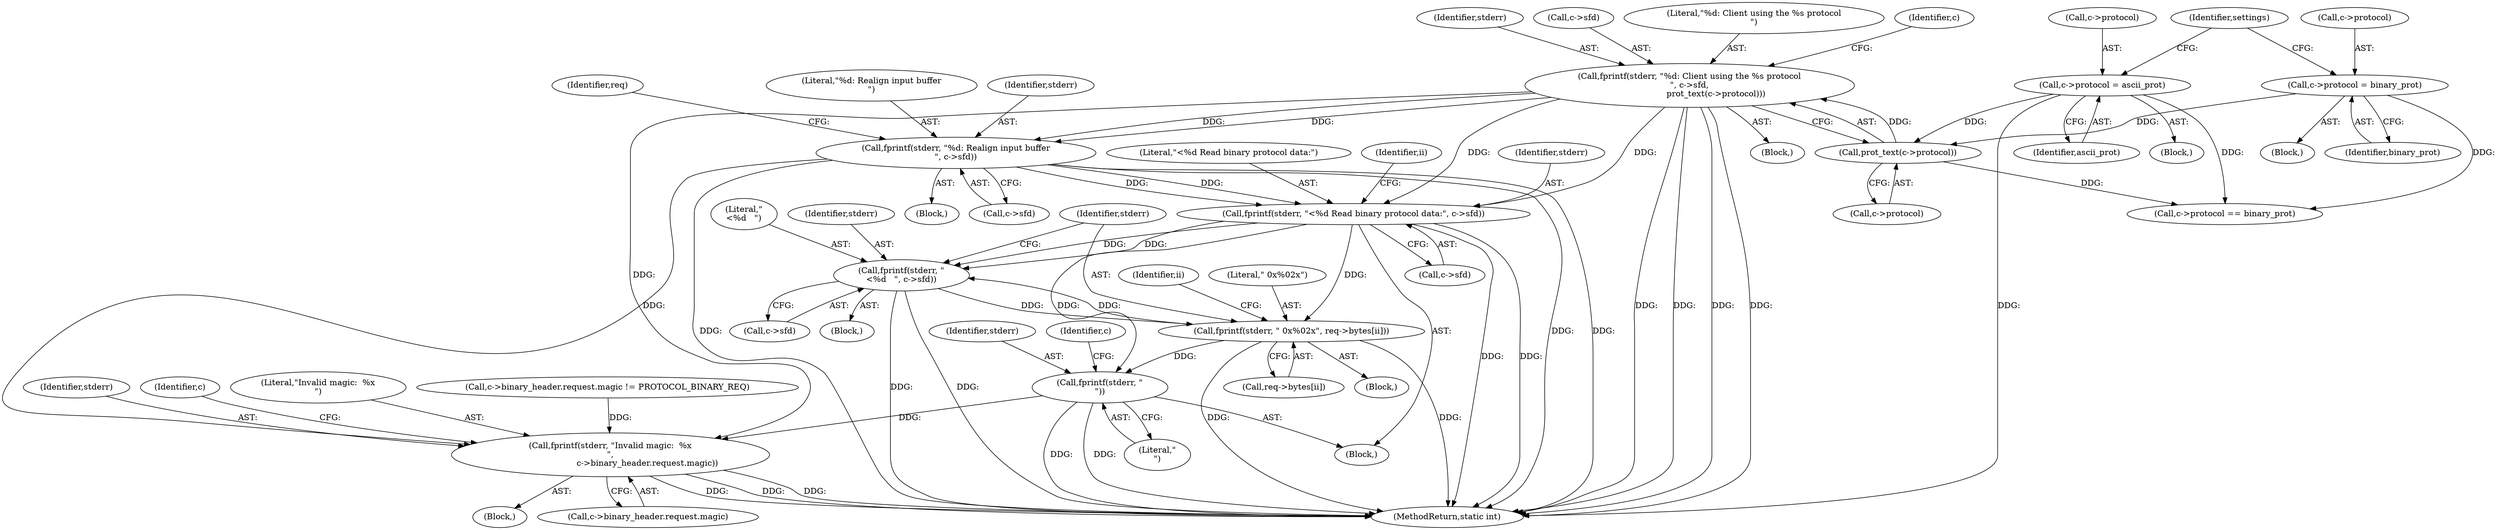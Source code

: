 digraph "0_memcached_75cc83685e103bc8ba380a57468c8f04413033f9@API" {
"1000241" [label="(Call,fprintf(stderr, \"%d: Realign input buffer\n\", c->sfd))"];
"1000175" [label="(Call,fprintf(stderr, \"%d: Client using the %s protocol\n\", c->sfd,\n                    prot_text(c->protocol)))"];
"1000181" [label="(Call,prot_text(c->protocol))"];
"1000163" [label="(Call,c->protocol = ascii_prot)"];
"1000156" [label="(Call,c->protocol = binary_prot)"];
"1000263" [label="(Call,fprintf(stderr, \"<%d Read binary protocol data:\", c->sfd))"];
"1000289" [label="(Call,fprintf(stderr, \"\n<%d   \", c->sfd))"];
"1000295" [label="(Call,fprintf(stderr, \" 0x%02x\", req->bytes[ii]))"];
"1000303" [label="(Call,fprintf(stderr, \"\n\"))"];
"1000370" [label="(Call,fprintf(stderr, \"Invalid magic:  %x\n\",\n                            c->binary_header.request.magic))"];
"1000155" [label="(Block,)"];
"1000174" [label="(Block,)"];
"1000372" [label="(Literal,\"Invalid magic:  %x\n\")"];
"1000186" [label="(Call,c->protocol == binary_prot)"];
"1000292" [label="(Call,c->sfd)"];
"1000296" [label="(Identifier,stderr)"];
"1000176" [label="(Identifier,stderr)"];
"1000264" [label="(Identifier,stderr)"];
"1000167" [label="(Identifier,ascii_prot)"];
"1000178" [label="(Call,c->sfd)"];
"1000298" [label="(Call,req->bytes[ii])"];
"1000291" [label="(Literal,\"\n<%d   \")"];
"1000355" [label="(Call,c->binary_header.request.magic != PROTOCOL_BINARY_REQ)"];
"1000157" [label="(Call,c->protocol)"];
"1000369" [label="(Block,)"];
"1000240" [label="(Block,)"];
"1000373" [label="(Call,c->binary_header.request.magic)"];
"1000164" [label="(Call,c->protocol)"];
"1000175" [label="(Call,fprintf(stderr, \"%d: Client using the %s protocol\n\", c->sfd,\n                    prot_text(c->protocol)))"];
"1000162" [label="(Block,)"];
"1000297" [label="(Literal,\" 0x%02x\")"];
"1000244" [label="(Call,c->sfd)"];
"1000243" [label="(Literal,\"%d: Realign input buffer\n\")"];
"1000305" [label="(Literal,\"\n\")"];
"1000280" [label="(Identifier,ii)"];
"1000242" [label="(Identifier,stderr)"];
"1000160" [label="(Identifier,binary_prot)"];
"1000265" [label="(Literal,\"<%d Read binary protocol data:\")"];
"1000263" [label="(Call,fprintf(stderr, \"<%d Read binary protocol data:\", c->sfd))"];
"1000241" [label="(Call,fprintf(stderr, \"%d: Realign input buffer\n\", c->sfd))"];
"1000163" [label="(Call,c->protocol = ascii_prot)"];
"1000290" [label="(Identifier,stderr)"];
"1000288" [label="(Block,)"];
"1000177" [label="(Literal,\"%d: Client using the %s protocol\n\")"];
"1000308" [label="(Identifier,c)"];
"1000249" [label="(Identifier,req)"];
"1000304" [label="(Identifier,stderr)"];
"1000188" [label="(Identifier,c)"];
"1000182" [label="(Call,c->protocol)"];
"1000261" [label="(Block,)"];
"1000271" [label="(Identifier,ii)"];
"1000289" [label="(Call,fprintf(stderr, \"\n<%d   \", c->sfd))"];
"1000303" [label="(Call,fprintf(stderr, \"\n\"))"];
"1000371" [label="(Identifier,stderr)"];
"1000381" [label="(Identifier,c)"];
"1000181" [label="(Call,prot_text(c->protocol))"];
"1000156" [label="(Call,c->protocol = binary_prot)"];
"1000266" [label="(Call,c->sfd)"];
"1000565" [label="(MethodReturn,static int)"];
"1000171" [label="(Identifier,settings)"];
"1000295" [label="(Call,fprintf(stderr, \" 0x%02x\", req->bytes[ii]))"];
"1000370" [label="(Call,fprintf(stderr, \"Invalid magic:  %x\n\",\n                            c->binary_header.request.magic))"];
"1000281" [label="(Block,)"];
"1000241" -> "1000240"  [label="AST: "];
"1000241" -> "1000244"  [label="CFG: "];
"1000242" -> "1000241"  [label="AST: "];
"1000243" -> "1000241"  [label="AST: "];
"1000244" -> "1000241"  [label="AST: "];
"1000249" -> "1000241"  [label="CFG: "];
"1000241" -> "1000565"  [label="DDG: "];
"1000241" -> "1000565"  [label="DDG: "];
"1000241" -> "1000565"  [label="DDG: "];
"1000175" -> "1000241"  [label="DDG: "];
"1000175" -> "1000241"  [label="DDG: "];
"1000241" -> "1000263"  [label="DDG: "];
"1000241" -> "1000263"  [label="DDG: "];
"1000241" -> "1000370"  [label="DDG: "];
"1000175" -> "1000174"  [label="AST: "];
"1000175" -> "1000181"  [label="CFG: "];
"1000176" -> "1000175"  [label="AST: "];
"1000177" -> "1000175"  [label="AST: "];
"1000178" -> "1000175"  [label="AST: "];
"1000181" -> "1000175"  [label="AST: "];
"1000188" -> "1000175"  [label="CFG: "];
"1000175" -> "1000565"  [label="DDG: "];
"1000175" -> "1000565"  [label="DDG: "];
"1000175" -> "1000565"  [label="DDG: "];
"1000175" -> "1000565"  [label="DDG: "];
"1000181" -> "1000175"  [label="DDG: "];
"1000175" -> "1000263"  [label="DDG: "];
"1000175" -> "1000263"  [label="DDG: "];
"1000175" -> "1000370"  [label="DDG: "];
"1000181" -> "1000182"  [label="CFG: "];
"1000182" -> "1000181"  [label="AST: "];
"1000163" -> "1000181"  [label="DDG: "];
"1000156" -> "1000181"  [label="DDG: "];
"1000181" -> "1000186"  [label="DDG: "];
"1000163" -> "1000162"  [label="AST: "];
"1000163" -> "1000167"  [label="CFG: "];
"1000164" -> "1000163"  [label="AST: "];
"1000167" -> "1000163"  [label="AST: "];
"1000171" -> "1000163"  [label="CFG: "];
"1000163" -> "1000565"  [label="DDG: "];
"1000163" -> "1000186"  [label="DDG: "];
"1000156" -> "1000155"  [label="AST: "];
"1000156" -> "1000160"  [label="CFG: "];
"1000157" -> "1000156"  [label="AST: "];
"1000160" -> "1000156"  [label="AST: "];
"1000171" -> "1000156"  [label="CFG: "];
"1000156" -> "1000186"  [label="DDG: "];
"1000263" -> "1000261"  [label="AST: "];
"1000263" -> "1000266"  [label="CFG: "];
"1000264" -> "1000263"  [label="AST: "];
"1000265" -> "1000263"  [label="AST: "];
"1000266" -> "1000263"  [label="AST: "];
"1000271" -> "1000263"  [label="CFG: "];
"1000263" -> "1000565"  [label="DDG: "];
"1000263" -> "1000565"  [label="DDG: "];
"1000263" -> "1000289"  [label="DDG: "];
"1000263" -> "1000289"  [label="DDG: "];
"1000263" -> "1000295"  [label="DDG: "];
"1000263" -> "1000303"  [label="DDG: "];
"1000289" -> "1000288"  [label="AST: "];
"1000289" -> "1000292"  [label="CFG: "];
"1000290" -> "1000289"  [label="AST: "];
"1000291" -> "1000289"  [label="AST: "];
"1000292" -> "1000289"  [label="AST: "];
"1000296" -> "1000289"  [label="CFG: "];
"1000289" -> "1000565"  [label="DDG: "];
"1000289" -> "1000565"  [label="DDG: "];
"1000295" -> "1000289"  [label="DDG: "];
"1000289" -> "1000295"  [label="DDG: "];
"1000295" -> "1000281"  [label="AST: "];
"1000295" -> "1000298"  [label="CFG: "];
"1000296" -> "1000295"  [label="AST: "];
"1000297" -> "1000295"  [label="AST: "];
"1000298" -> "1000295"  [label="AST: "];
"1000280" -> "1000295"  [label="CFG: "];
"1000295" -> "1000565"  [label="DDG: "];
"1000295" -> "1000565"  [label="DDG: "];
"1000295" -> "1000303"  [label="DDG: "];
"1000303" -> "1000261"  [label="AST: "];
"1000303" -> "1000305"  [label="CFG: "];
"1000304" -> "1000303"  [label="AST: "];
"1000305" -> "1000303"  [label="AST: "];
"1000308" -> "1000303"  [label="CFG: "];
"1000303" -> "1000565"  [label="DDG: "];
"1000303" -> "1000565"  [label="DDG: "];
"1000303" -> "1000370"  [label="DDG: "];
"1000370" -> "1000369"  [label="AST: "];
"1000370" -> "1000373"  [label="CFG: "];
"1000371" -> "1000370"  [label="AST: "];
"1000372" -> "1000370"  [label="AST: "];
"1000373" -> "1000370"  [label="AST: "];
"1000381" -> "1000370"  [label="CFG: "];
"1000370" -> "1000565"  [label="DDG: "];
"1000370" -> "1000565"  [label="DDG: "];
"1000370" -> "1000565"  [label="DDG: "];
"1000355" -> "1000370"  [label="DDG: "];
}
